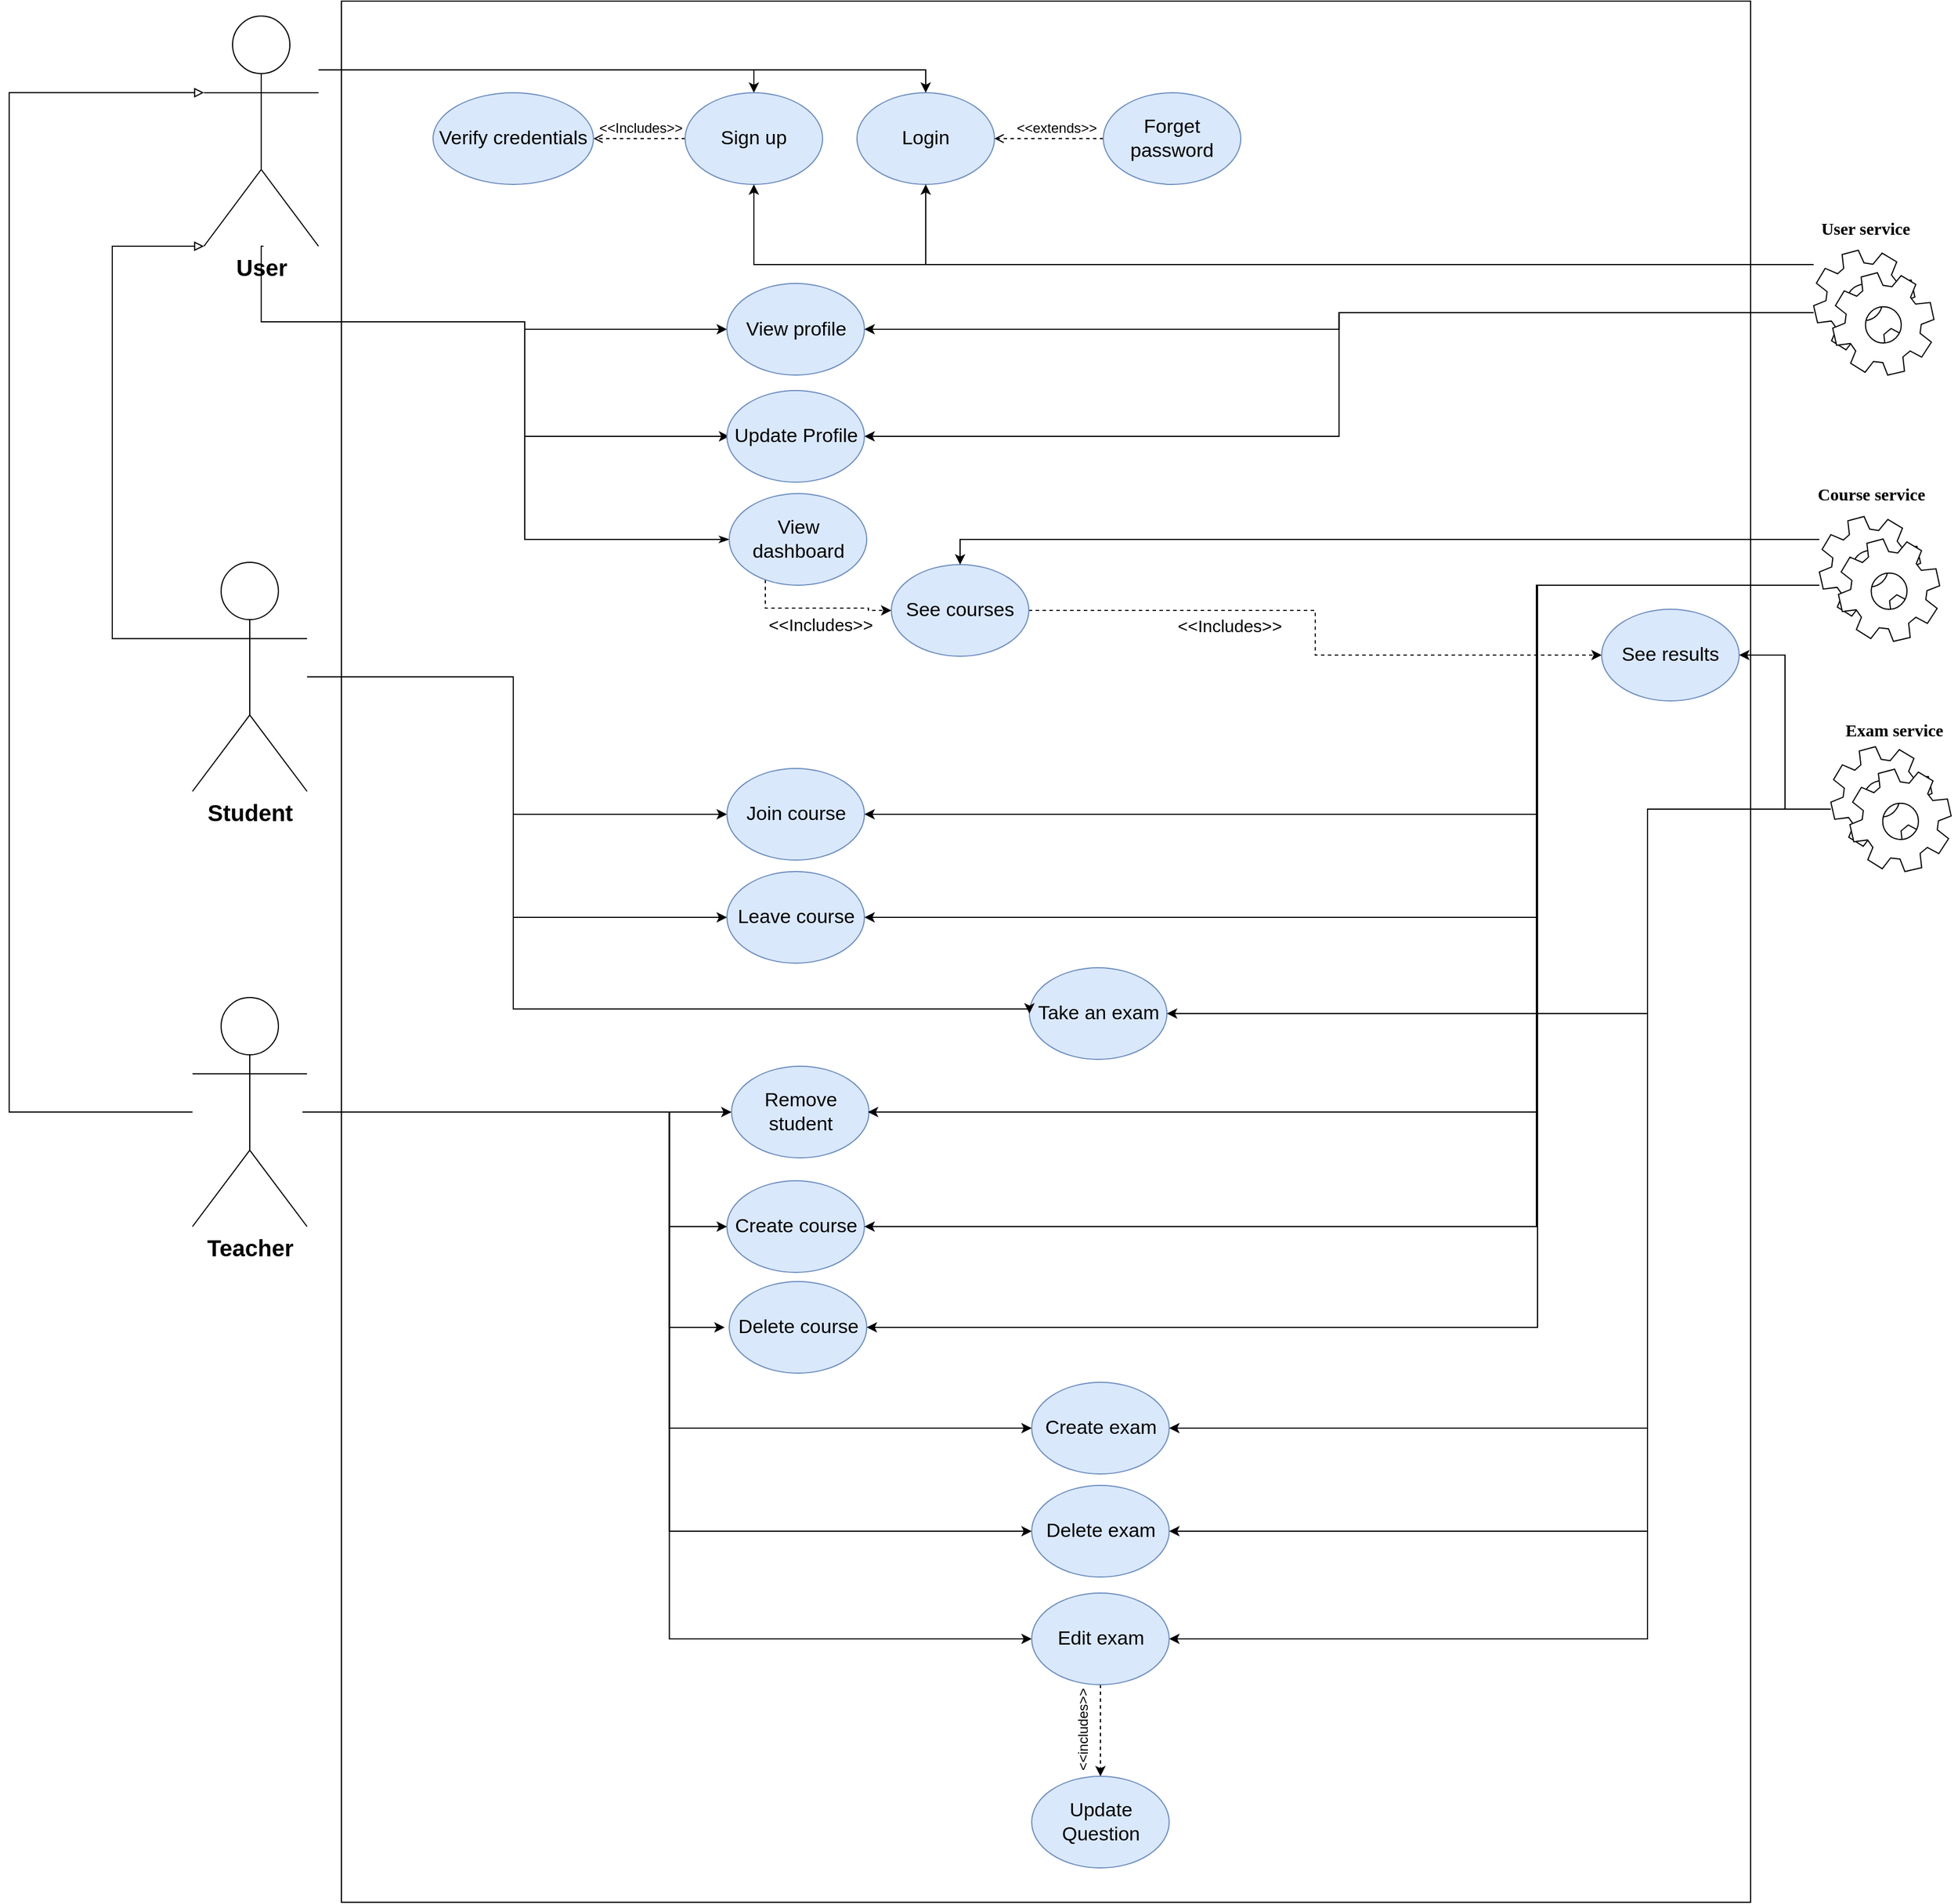 <mxfile version="13.9.9" type="device"><diagram id="ee5e20sq1DrPLYwPdqHG" name="Page-1"><mxGraphModel dx="2914" dy="2140" grid="1" gridSize="10" guides="1" tooltips="1" connect="1" arrows="1" fold="1" page="1" pageScale="1" pageWidth="850" pageHeight="1100" math="0" shadow="0"><root><mxCell id="0"/><mxCell id="1" parent="0"/><mxCell id="jBrUZBKzbNwJ7REFAmKm-282" value="" style="whiteSpace=wrap;html=1;fontSize=20;" parent="1" vertex="1"><mxGeometry x="-490" y="-540" width="1230" height="1660" as="geometry"/></mxCell><mxCell id="HAc-Iax3loYGitJpV6Od-13" style="edgeStyle=orthogonalEdgeStyle;rounded=0;orthogonalLoop=1;jettySize=auto;html=1;entryX=0.5;entryY=0;entryDx=0;entryDy=0;" parent="1" source="jBrUZBKzbNwJ7REFAmKm-224" target="jBrUZBKzbNwJ7REFAmKm-226" edge="1"><mxGeometry relative="1" as="geometry"><Array as="points"><mxPoint x="-130" y="-480"/></Array></mxGeometry></mxCell><mxCell id="HAc-Iax3loYGitJpV6Od-14" style="edgeStyle=orthogonalEdgeStyle;rounded=0;orthogonalLoop=1;jettySize=auto;html=1;entryX=0.5;entryY=0;entryDx=0;entryDy=0;" parent="1" source="jBrUZBKzbNwJ7REFAmKm-224" target="jBrUZBKzbNwJ7REFAmKm-227" edge="1"><mxGeometry relative="1" as="geometry"><Array as="points"><mxPoint x="20" y="-480"/></Array></mxGeometry></mxCell><mxCell id="HAc-Iax3loYGitJpV6Od-16" style="edgeStyle=orthogonalEdgeStyle;rounded=0;orthogonalLoop=1;jettySize=auto;html=1;entryX=0;entryY=0.5;entryDx=0;entryDy=0;" parent="1" source="jBrUZBKzbNwJ7REFAmKm-224" target="HAc-Iax3loYGitJpV6Od-15" edge="1"><mxGeometry relative="1" as="geometry"><Array as="points"><mxPoint x="-560" y="-260"/><mxPoint x="-330" y="-260"/><mxPoint x="-330" y="-254"/></Array></mxGeometry></mxCell><mxCell id="HAc-Iax3loYGitJpV6Od-73" style="edgeStyle=orthogonalEdgeStyle;rounded=0;orthogonalLoop=1;jettySize=auto;html=1;entryX=0;entryY=0.5;entryDx=0;entryDy=0;endArrow=classicThin;endFill=1;" parent="1" source="jBrUZBKzbNwJ7REFAmKm-224" target="HAc-Iax3loYGitJpV6Od-72" edge="1"><mxGeometry relative="1" as="geometry"><Array as="points"><mxPoint x="-560" y="-260"/><mxPoint x="-330" y="-260"/><mxPoint x="-330" y="-70"/></Array></mxGeometry></mxCell><mxCell id="9mJFM5KFHcTzEB1Gvtoo-3" style="edgeStyle=orthogonalEdgeStyle;rounded=0;orthogonalLoop=1;jettySize=auto;html=1;entryX=0;entryY=0.5;entryDx=0;entryDy=0;" parent="1" edge="1"><mxGeometry relative="1" as="geometry"><mxPoint x="-558" y="-326" as="sourcePoint"/><mxPoint x="-151.5" y="-160" as="targetPoint"/><Array as="points"><mxPoint x="-560" y="-326"/><mxPoint x="-560" y="-260"/><mxPoint x="-330" y="-260"/><mxPoint x="-330" y="-160"/></Array></mxGeometry></mxCell><mxCell id="jBrUZBKzbNwJ7REFAmKm-224" value="&lt;font style=&quot;font-size: 20px&quot;&gt;&lt;b&gt;User&lt;/b&gt;&lt;/font&gt;" style="shape=umlActor;verticalLabelPosition=bottom;verticalAlign=top;html=1;" parent="1" vertex="1"><mxGeometry x="-610" y="-527" width="100" height="201" as="geometry"/></mxCell><mxCell id="jBrUZBKzbNwJ7REFAmKm-225" style="edgeStyle=orthogonalEdgeStyle;rounded=0;orthogonalLoop=1;jettySize=auto;html=1;entryX=1;entryY=0.5;entryDx=0;entryDy=0;dashed=1;fontSize=12;endArrow=open;endFill=0;" parent="1" source="jBrUZBKzbNwJ7REFAmKm-226" target="jBrUZBKzbNwJ7REFAmKm-229" edge="1"><mxGeometry relative="1" as="geometry"/></mxCell><mxCell id="jBrUZBKzbNwJ7REFAmKm-226" value="&lt;font style=&quot;font-size: 17px&quot;&gt;Sign up&lt;/font&gt;" style="ellipse;whiteSpace=wrap;html=1;fillColor=#dae8fc;strokeColor=#6c8ebf;" parent="1" vertex="1"><mxGeometry x="-190" y="-460" width="120" height="80" as="geometry"/></mxCell><mxCell id="jBrUZBKzbNwJ7REFAmKm-227" value="&lt;font style=&quot;font-size: 17px&quot;&gt;Login&lt;/font&gt;" style="ellipse;whiteSpace=wrap;html=1;fillColor=#dae8fc;strokeColor=#6c8ebf;" parent="1" vertex="1"><mxGeometry x="-40" y="-460" width="120" height="80" as="geometry"/></mxCell><mxCell id="jBrUZBKzbNwJ7REFAmKm-228" value="&lt;font style=&quot;font-size: 17px&quot;&gt;Take an exam&lt;/font&gt;" style="ellipse;whiteSpace=wrap;html=1;fillColor=#dae8fc;strokeColor=#6c8ebf;" parent="1" vertex="1"><mxGeometry x="110.5" y="304" width="120" height="80" as="geometry"/></mxCell><mxCell id="jBrUZBKzbNwJ7REFAmKm-229" value="&lt;font style=&quot;font-size: 17px&quot;&gt;Verify&amp;nbsp;credentials&lt;/font&gt;" style="ellipse;whiteSpace=wrap;html=1;fillColor=#dae8fc;strokeColor=#6c8ebf;" parent="1" vertex="1"><mxGeometry x="-410" y="-460" width="140" height="80" as="geometry"/></mxCell><mxCell id="jBrUZBKzbNwJ7REFAmKm-230" style="edgeStyle=orthogonalEdgeStyle;rounded=0;orthogonalLoop=1;jettySize=auto;html=1;dashed=1;fontSize=17;endArrow=open;endFill=0;entryX=1;entryY=0.5;entryDx=0;entryDy=0;" parent="1" source="jBrUZBKzbNwJ7REFAmKm-231" target="jBrUZBKzbNwJ7REFAmKm-227" edge="1"><mxGeometry relative="1" as="geometry"><mxPoint x="110" y="181" as="targetPoint"/></mxGeometry></mxCell><mxCell id="jBrUZBKzbNwJ7REFAmKm-231" value="&lt;font style=&quot;font-size: 17px&quot;&gt;Forget password&lt;/font&gt;" style="ellipse;whiteSpace=wrap;html=1;fillColor=#dae8fc;strokeColor=#6c8ebf;" parent="1" vertex="1"><mxGeometry x="175" y="-460" width="120" height="80" as="geometry"/></mxCell><mxCell id="jBrUZBKzbNwJ7REFAmKm-232" value="&lt;font style=&quot;font-size: 12px&quot;&gt;&amp;lt;&amp;lt;Includes&amp;gt;&amp;gt;&lt;/font&gt;" style="text;html=1;align=center;verticalAlign=middle;resizable=0;points=[];autosize=1;strokeColor=none;fillColor=none;fontSize=17;" parent="1" vertex="1"><mxGeometry x="-274" y="-445" width="90" height="30" as="geometry"/></mxCell><mxCell id="jBrUZBKzbNwJ7REFAmKm-233" value="&lt;font style=&quot;font-size: 12px&quot;&gt;&amp;lt;&amp;lt;extends&amp;gt;&amp;gt;&lt;/font&gt;" style="text;html=1;align=center;verticalAlign=middle;resizable=0;points=[];autosize=1;strokeColor=none;fillColor=none;fontSize=17;" parent="1" vertex="1"><mxGeometry x="89" y="-445" width="90" height="30" as="geometry"/></mxCell><mxCell id="jBrUZBKzbNwJ7REFAmKm-235" value="&lt;font style=&quot;font-size: 17px&quot;&gt;Leave course&lt;/font&gt;" style="ellipse;whiteSpace=wrap;html=1;fillColor=#dae8fc;strokeColor=#6c8ebf;" parent="1" vertex="1"><mxGeometry x="-153.5" y="220" width="120" height="80" as="geometry"/></mxCell><mxCell id="jBrUZBKzbNwJ7REFAmKm-242" value="&lt;font style=&quot;font-size: 17px&quot;&gt;Create course&lt;/font&gt;" style="ellipse;whiteSpace=wrap;html=1;fillColor=#dae8fc;strokeColor=#6c8ebf;" parent="1" vertex="1"><mxGeometry x="-153.5" y="490" width="120" height="80" as="geometry"/></mxCell><mxCell id="jBrUZBKzbNwJ7REFAmKm-243" value="&lt;font style=&quot;font-size: 17px&quot;&gt;Delete course&lt;/font&gt;" style="ellipse;whiteSpace=wrap;html=1;fillColor=#dae8fc;strokeColor=#6c8ebf;" parent="1" vertex="1"><mxGeometry x="-151.5" y="578" width="120" height="80" as="geometry"/></mxCell><mxCell id="jBrUZBKzbNwJ7REFAmKm-244" value="&lt;font style=&quot;font-size: 17px&quot;&gt;Create exam&lt;/font&gt;" style="ellipse;whiteSpace=wrap;html=1;fillColor=#dae8fc;strokeColor=#6c8ebf;" parent="1" vertex="1"><mxGeometry x="112.5" y="666" width="120" height="80" as="geometry"/></mxCell><mxCell id="jBrUZBKzbNwJ7REFAmKm-245" value="&lt;span style=&quot;font-size: 17px&quot;&gt;Delete exam&lt;/span&gt;" style="ellipse;whiteSpace=wrap;html=1;fillColor=#dae8fc;strokeColor=#6c8ebf;" parent="1" vertex="1"><mxGeometry x="112.5" y="756" width="120" height="80" as="geometry"/></mxCell><mxCell id="jBrUZBKzbNwJ7REFAmKm-248" value="&lt;span style=&quot;font-size: 17px&quot;&gt;Remove student&lt;/span&gt;" style="ellipse;whiteSpace=wrap;html=1;fillColor=#dae8fc;strokeColor=#6c8ebf;" parent="1" vertex="1"><mxGeometry x="-149.5" y="390" width="120" height="80" as="geometry"/></mxCell><mxCell id="jBrUZBKzbNwJ7REFAmKm-281" style="edgeStyle=orthogonalEdgeStyle;rounded=0;orthogonalLoop=1;jettySize=auto;html=1;entryX=0;entryY=1;entryDx=0;entryDy=0;entryPerimeter=0;fontSize=20;endArrow=block;endFill=0;strokeWidth=1;exitX=0;exitY=0.333;exitDx=0;exitDy=0;exitPerimeter=0;" parent="1" source="jBrUZBKzbNwJ7REFAmKm-261" target="jBrUZBKzbNwJ7REFAmKm-224" edge="1"><mxGeometry relative="1" as="geometry"><Array as="points"><mxPoint x="-690" y="17"/><mxPoint x="-690" y="-326"/></Array></mxGeometry></mxCell><mxCell id="HAc-Iax3loYGitJpV6Od-9" style="edgeStyle=orthogonalEdgeStyle;rounded=0;orthogonalLoop=1;jettySize=auto;html=1;entryX=0;entryY=0.5;entryDx=0;entryDy=0;" parent="1" source="jBrUZBKzbNwJ7REFAmKm-261" target="HAc-Iax3loYGitJpV6Od-4" edge="1"><mxGeometry relative="1" as="geometry"><Array as="points"><mxPoint x="-340" y="50"/><mxPoint x="-340" y="170"/></Array></mxGeometry></mxCell><mxCell id="HAc-Iax3loYGitJpV6Od-10" style="edgeStyle=orthogonalEdgeStyle;rounded=0;orthogonalLoop=1;jettySize=auto;html=1;entryX=0;entryY=0.5;entryDx=0;entryDy=0;" parent="1" source="jBrUZBKzbNwJ7REFAmKm-261" target="jBrUZBKzbNwJ7REFAmKm-235" edge="1"><mxGeometry relative="1" as="geometry"><Array as="points"><mxPoint x="-340" y="50"/><mxPoint x="-340" y="260"/></Array></mxGeometry></mxCell><mxCell id="Mm4SwzC8T0C4S6LBUJiq-19" style="edgeStyle=orthogonalEdgeStyle;rounded=0;orthogonalLoop=1;jettySize=auto;html=1;entryX=0;entryY=0.5;entryDx=0;entryDy=0;endArrow=classic;endFill=1;" edge="1" parent="1" source="jBrUZBKzbNwJ7REFAmKm-261" target="jBrUZBKzbNwJ7REFAmKm-228"><mxGeometry relative="1" as="geometry"><Array as="points"><mxPoint x="-340" y="50"/><mxPoint x="-340" y="340"/><mxPoint x="111" y="340"/></Array></mxGeometry></mxCell><mxCell id="jBrUZBKzbNwJ7REFAmKm-261" value="&lt;font style=&quot;font-size: 20px&quot;&gt;&lt;b&gt;Student&lt;/b&gt;&lt;/font&gt;" style="shape=umlActor;verticalLabelPosition=bottom;verticalAlign=top;html=1;" parent="1" vertex="1"><mxGeometry x="-620" y="-50" width="100" height="200" as="geometry"/></mxCell><mxCell id="HAc-Iax3loYGitJpV6Od-20" style="edgeStyle=orthogonalEdgeStyle;rounded=0;orthogonalLoop=1;jettySize=auto;html=1;entryX=0;entryY=0.5;entryDx=0;entryDy=0;" parent="1" target="jBrUZBKzbNwJ7REFAmKm-242" edge="1"><mxGeometry relative="1" as="geometry"><mxPoint x="-524" y="430.029" as="sourcePoint"/><mxPoint x="-157.5" y="530" as="targetPoint"/><Array as="points"><mxPoint x="-204" y="430"/><mxPoint x="-204" y="530"/></Array></mxGeometry></mxCell><mxCell id="HAc-Iax3loYGitJpV6Od-21" style="edgeStyle=orthogonalEdgeStyle;rounded=0;orthogonalLoop=1;jettySize=auto;html=1;entryX=0;entryY=0.5;entryDx=0;entryDy=0;" parent="1" edge="1"><mxGeometry relative="1" as="geometry"><mxPoint x="-524" y="430.029" as="sourcePoint"/><mxPoint x="-155.5" y="618" as="targetPoint"/><Array as="points"><mxPoint x="-204" y="430"/><mxPoint x="-204" y="618"/></Array></mxGeometry></mxCell><mxCell id="HAc-Iax3loYGitJpV6Od-22" style="edgeStyle=orthogonalEdgeStyle;rounded=0;orthogonalLoop=1;jettySize=auto;html=1;entryX=0;entryY=0.5;entryDx=0;entryDy=0;" parent="1" source="jBrUZBKzbNwJ7REFAmKm-264" target="jBrUZBKzbNwJ7REFAmKm-244" edge="1"><mxGeometry relative="1" as="geometry"/></mxCell><mxCell id="HAc-Iax3loYGitJpV6Od-23" style="edgeStyle=orthogonalEdgeStyle;rounded=0;orthogonalLoop=1;jettySize=auto;html=1;entryX=0;entryY=0.5;entryDx=0;entryDy=0;" parent="1" source="jBrUZBKzbNwJ7REFAmKm-264" target="jBrUZBKzbNwJ7REFAmKm-245" edge="1"><mxGeometry relative="1" as="geometry"/></mxCell><mxCell id="HAc-Iax3loYGitJpV6Od-25" style="edgeStyle=orthogonalEdgeStyle;rounded=0;orthogonalLoop=1;jettySize=auto;html=1;entryX=0;entryY=0.5;entryDx=0;entryDy=0;" parent="1" source="jBrUZBKzbNwJ7REFAmKm-264" target="jBrUZBKzbNwJ7REFAmKm-248" edge="1"><mxGeometry relative="1" as="geometry"/></mxCell><mxCell id="HAc-Iax3loYGitJpV6Od-27" style="edgeStyle=orthogonalEdgeStyle;rounded=0;orthogonalLoop=1;jettySize=auto;html=1;entryX=0;entryY=0.333;entryDx=0;entryDy=0;entryPerimeter=0;endArrow=block;endFill=0;" parent="1" source="jBrUZBKzbNwJ7REFAmKm-264" target="jBrUZBKzbNwJ7REFAmKm-224" edge="1"><mxGeometry relative="1" as="geometry"><mxPoint x="-650" y="-460" as="targetPoint"/><Array as="points"><mxPoint x="-780" y="430"/><mxPoint x="-780" y="-460"/></Array></mxGeometry></mxCell><mxCell id="Mm4SwzC8T0C4S6LBUJiq-26" style="edgeStyle=orthogonalEdgeStyle;rounded=0;orthogonalLoop=1;jettySize=auto;html=1;entryX=0;entryY=0.5;entryDx=0;entryDy=0;endArrow=classic;endFill=1;" edge="1" parent="1" source="jBrUZBKzbNwJ7REFAmKm-264" target="Mm4SwzC8T0C4S6LBUJiq-20"><mxGeometry relative="1" as="geometry"/></mxCell><mxCell id="jBrUZBKzbNwJ7REFAmKm-264" value="&lt;font size=&quot;1&quot;&gt;&lt;span style=&quot;font-size: 20px&quot;&gt;&lt;b&gt;Teacher&lt;/b&gt;&lt;/span&gt;&lt;/font&gt;" style="shape=umlActor;verticalLabelPosition=bottom;verticalAlign=top;html=1;" parent="1" vertex="1"><mxGeometry x="-620" y="330" width="100" height="200" as="geometry"/></mxCell><mxCell id="HAc-Iax3loYGitJpV6Od-4" value="&lt;font style=&quot;font-size: 17px&quot;&gt;Join course&lt;/font&gt;" style="ellipse;whiteSpace=wrap;html=1;fillColor=#dae8fc;strokeColor=#6c8ebf;" parent="1" vertex="1"><mxGeometry x="-153.5" y="130" width="120" height="80" as="geometry"/></mxCell><mxCell id="HAc-Iax3loYGitJpV6Od-15" value="&lt;font style=&quot;font-size: 17px&quot;&gt;View profile&lt;/font&gt;" style="ellipse;whiteSpace=wrap;html=1;fillColor=#dae8fc;strokeColor=#6c8ebf;" parent="1" vertex="1"><mxGeometry x="-153.5" y="-293.5" width="120" height="80" as="geometry"/></mxCell><mxCell id="9mJFM5KFHcTzEB1Gvtoo-17" style="edgeStyle=orthogonalEdgeStyle;rounded=0;orthogonalLoop=1;jettySize=auto;html=1;entryX=1;entryY=0.5;entryDx=0;entryDy=0;strokeWidth=1;" parent="1" source="HAc-Iax3loYGitJpV6Od-59" target="HAc-Iax3loYGitJpV6Od-15" edge="1"><mxGeometry relative="1" as="geometry"/></mxCell><mxCell id="9mJFM5KFHcTzEB1Gvtoo-19" style="edgeStyle=orthogonalEdgeStyle;rounded=0;orthogonalLoop=1;jettySize=auto;html=1;entryX=1;entryY=0.5;entryDx=0;entryDy=0;strokeWidth=1;" parent="1" source="HAc-Iax3loYGitJpV6Od-59" target="9mJFM5KFHcTzEB1Gvtoo-1" edge="1"><mxGeometry relative="1" as="geometry"/></mxCell><mxCell id="Mm4SwzC8T0C4S6LBUJiq-15" style="edgeStyle=orthogonalEdgeStyle;rounded=0;orthogonalLoop=1;jettySize=auto;html=1;entryX=0.5;entryY=1;entryDx=0;entryDy=0;endArrow=classic;endFill=1;" edge="1" parent="1" source="HAc-Iax3loYGitJpV6Od-59" target="jBrUZBKzbNwJ7REFAmKm-227"><mxGeometry relative="1" as="geometry"><Array as="points"><mxPoint x="20" y="-310"/></Array></mxGeometry></mxCell><mxCell id="Mm4SwzC8T0C4S6LBUJiq-16" style="edgeStyle=orthogonalEdgeStyle;rounded=0;orthogonalLoop=1;jettySize=auto;html=1;entryX=0.5;entryY=1;entryDx=0;entryDy=0;endArrow=classic;endFill=1;" edge="1" parent="1" source="HAc-Iax3loYGitJpV6Od-59" target="jBrUZBKzbNwJ7REFAmKm-226"><mxGeometry relative="1" as="geometry"><Array as="points"><mxPoint x="-130" y="-310"/></Array></mxGeometry></mxCell><mxCell id="HAc-Iax3loYGitJpV6Od-59" value="" style="shape=mxgraph.bpmn.service_task;html=1;outlineConnect=0;" parent="1" vertex="1"><mxGeometry x="795" y="-322.5" width="105" height="109" as="geometry"/></mxCell><mxCell id="HAc-Iax3loYGitJpV6Od-60" value="&lt;b&gt;&lt;font face=&quot;Tahoma&quot; style=&quot;font-size: 15px&quot;&gt;User service&lt;/font&gt;&lt;/b&gt;" style="text;html=1;align=center;verticalAlign=middle;resizable=0;points=[];autosize=1;" parent="1" vertex="1"><mxGeometry x="785" y="-352.5" width="110" height="20" as="geometry"/></mxCell><mxCell id="9mJFM5KFHcTzEB1Gvtoo-22" style="edgeStyle=orthogonalEdgeStyle;rounded=0;orthogonalLoop=1;jettySize=auto;html=1;entryX=0;entryY=0.5;entryDx=0;entryDy=0;strokeWidth=1;dashed=1;" parent="1" source="HAc-Iax3loYGitJpV6Od-72" target="9mJFM5KFHcTzEB1Gvtoo-20" edge="1"><mxGeometry relative="1" as="geometry"><Array as="points"><mxPoint x="-120" y="-10"/><mxPoint x="-30" y="-10"/><mxPoint x="-30" y="-8"/></Array></mxGeometry></mxCell><mxCell id="HAc-Iax3loYGitJpV6Od-72" value="&lt;font style=&quot;font-size: 17px&quot;&gt;View dashboard&lt;/font&gt;" style="ellipse;whiteSpace=wrap;html=1;fillColor=#dae8fc;strokeColor=#6c8ebf;" parent="1" vertex="1"><mxGeometry x="-151.5" y="-110" width="120" height="80" as="geometry"/></mxCell><mxCell id="9mJFM5KFHcTzEB1Gvtoo-1" value="&lt;span style=&quot;font-size: 17px&quot;&gt;Update Profile&lt;br&gt;&lt;/span&gt;" style="ellipse;whiteSpace=wrap;html=1;fillColor=#dae8fc;strokeColor=#6c8ebf;" parent="1" vertex="1"><mxGeometry x="-153.5" y="-200" width="120" height="80" as="geometry"/></mxCell><mxCell id="9mJFM5KFHcTzEB1Gvtoo-25" style="edgeStyle=orthogonalEdgeStyle;rounded=0;orthogonalLoop=1;jettySize=auto;html=1;entryX=0;entryY=0.5;entryDx=0;entryDy=0;dashed=1;strokeWidth=1;" parent="1" source="9mJFM5KFHcTzEB1Gvtoo-20" target="9mJFM5KFHcTzEB1Gvtoo-21" edge="1"><mxGeometry relative="1" as="geometry"/></mxCell><mxCell id="9mJFM5KFHcTzEB1Gvtoo-20" value="&lt;font style=&quot;font-size: 17px&quot;&gt;See courses&lt;br&gt;&lt;/font&gt;" style="ellipse;whiteSpace=wrap;html=1;fillColor=#dae8fc;strokeColor=#6c8ebf;" parent="1" vertex="1"><mxGeometry x="-10" y="-48" width="120" height="80" as="geometry"/></mxCell><mxCell id="9mJFM5KFHcTzEB1Gvtoo-21" value="&lt;span style=&quot;font-size: 17px&quot;&gt;See results&lt;/span&gt;" style="ellipse;whiteSpace=wrap;html=1;fillColor=#dae8fc;strokeColor=#6c8ebf;" parent="1" vertex="1"><mxGeometry x="610" y="-9" width="120" height="80" as="geometry"/></mxCell><mxCell id="9mJFM5KFHcTzEB1Gvtoo-24" value="&lt;font style=&quot;font-size: 15px&quot;&gt;&amp;lt;&amp;lt;Includes&amp;gt;&amp;gt;&lt;/font&gt;" style="text;html=1;align=center;verticalAlign=middle;resizable=0;points=[];autosize=1;strokeColor=none;fillColor=none;fontSize=17;" parent="1" vertex="1"><mxGeometry x="-127.5" y="-10" width="110" height="30" as="geometry"/></mxCell><mxCell id="9mJFM5KFHcTzEB1Gvtoo-26" value="&lt;font style=&quot;font-size: 15px&quot;&gt;&amp;lt;&amp;lt;Includes&amp;gt;&amp;gt;&lt;/font&gt;" style="text;html=1;align=center;verticalAlign=middle;resizable=0;points=[];autosize=1;strokeColor=none;fillColor=none;fontSize=17;" parent="1" vertex="1"><mxGeometry x="230" y="-9" width="110" height="30" as="geometry"/></mxCell><mxCell id="Mm4SwzC8T0C4S6LBUJiq-37" style="edgeStyle=orthogonalEdgeStyle;rounded=0;orthogonalLoop=1;jettySize=auto;html=1;entryX=1;entryY=0.5;entryDx=0;entryDy=0;endArrow=classic;endFill=1;" edge="1" parent="1" source="9mJFM5KFHcTzEB1Gvtoo-33" target="9mJFM5KFHcTzEB1Gvtoo-21"><mxGeometry relative="1" as="geometry"/></mxCell><mxCell id="Mm4SwzC8T0C4S6LBUJiq-38" style="edgeStyle=orthogonalEdgeStyle;rounded=0;orthogonalLoop=1;jettySize=auto;html=1;entryX=1;entryY=0.5;entryDx=0;entryDy=0;endArrow=classic;endFill=1;" edge="1" parent="1" source="9mJFM5KFHcTzEB1Gvtoo-33" target="jBrUZBKzbNwJ7REFAmKm-228"><mxGeometry relative="1" as="geometry"><Array as="points"><mxPoint x="650" y="166"/><mxPoint x="650" y="344"/></Array></mxGeometry></mxCell><mxCell id="Mm4SwzC8T0C4S6LBUJiq-39" style="edgeStyle=orthogonalEdgeStyle;rounded=0;orthogonalLoop=1;jettySize=auto;html=1;entryX=1;entryY=0.5;entryDx=0;entryDy=0;endArrow=classic;endFill=1;" edge="1" parent="1" source="9mJFM5KFHcTzEB1Gvtoo-33" target="jBrUZBKzbNwJ7REFAmKm-244"><mxGeometry relative="1" as="geometry"><Array as="points"><mxPoint x="650" y="166"/><mxPoint x="650" y="706"/></Array></mxGeometry></mxCell><mxCell id="Mm4SwzC8T0C4S6LBUJiq-40" style="edgeStyle=orthogonalEdgeStyle;rounded=0;orthogonalLoop=1;jettySize=auto;html=1;entryX=1;entryY=0.5;entryDx=0;entryDy=0;endArrow=classic;endFill=1;" edge="1" parent="1" source="9mJFM5KFHcTzEB1Gvtoo-33" target="jBrUZBKzbNwJ7REFAmKm-245"><mxGeometry relative="1" as="geometry"><Array as="points"><mxPoint x="650" y="166"/><mxPoint x="650" y="796"/></Array></mxGeometry></mxCell><mxCell id="Mm4SwzC8T0C4S6LBUJiq-41" style="edgeStyle=orthogonalEdgeStyle;rounded=0;orthogonalLoop=1;jettySize=auto;html=1;endArrow=classic;endFill=1;entryX=1;entryY=0.5;entryDx=0;entryDy=0;" edge="1" parent="1" source="9mJFM5KFHcTzEB1Gvtoo-33" target="Mm4SwzC8T0C4S6LBUJiq-20"><mxGeometry relative="1" as="geometry"><mxPoint x="550" y="900" as="targetPoint"/><Array as="points"><mxPoint x="650" y="166"/><mxPoint x="650" y="890"/></Array></mxGeometry></mxCell><mxCell id="9mJFM5KFHcTzEB1Gvtoo-33" value="" style="shape=mxgraph.bpmn.service_task;html=1;outlineConnect=0;" parent="1" vertex="1"><mxGeometry x="810" y="111" width="105" height="109" as="geometry"/></mxCell><mxCell id="9mJFM5KFHcTzEB1Gvtoo-34" value="&lt;b&gt;&lt;font face=&quot;Tahoma&quot; style=&quot;font-size: 15px&quot;&gt;Exam service&lt;/font&gt;&lt;/b&gt;" style="text;html=1;align=center;verticalAlign=middle;resizable=0;points=[];autosize=1;" parent="1" vertex="1"><mxGeometry x="810" y="85.5" width="110" height="20" as="geometry"/></mxCell><mxCell id="Mm4SwzC8T0C4S6LBUJiq-28" style="edgeStyle=orthogonalEdgeStyle;rounded=0;orthogonalLoop=1;jettySize=auto;html=1;entryX=0.5;entryY=0;entryDx=0;entryDy=0;endArrow=classic;endFill=1;" edge="1" parent="1" source="Mm4SwzC8T0C4S6LBUJiq-5" target="9mJFM5KFHcTzEB1Gvtoo-20"><mxGeometry relative="1" as="geometry"><Array as="points"><mxPoint x="50" y="-70"/></Array></mxGeometry></mxCell><mxCell id="Mm4SwzC8T0C4S6LBUJiq-29" style="edgeStyle=orthogonalEdgeStyle;rounded=0;orthogonalLoop=1;jettySize=auto;html=1;entryX=1;entryY=0.5;entryDx=0;entryDy=0;endArrow=classic;endFill=1;" edge="1" parent="1" source="Mm4SwzC8T0C4S6LBUJiq-5" target="HAc-Iax3loYGitJpV6Od-4"><mxGeometry relative="1" as="geometry"><Array as="points"><mxPoint x="553" y="-30"/><mxPoint x="553" y="170"/></Array></mxGeometry></mxCell><mxCell id="Mm4SwzC8T0C4S6LBUJiq-30" style="edgeStyle=orthogonalEdgeStyle;rounded=0;orthogonalLoop=1;jettySize=auto;html=1;entryX=1;entryY=0.5;entryDx=0;entryDy=0;endArrow=classic;endFill=1;" edge="1" parent="1" source="Mm4SwzC8T0C4S6LBUJiq-5" target="jBrUZBKzbNwJ7REFAmKm-235"><mxGeometry relative="1" as="geometry"><Array as="points"><mxPoint x="553" y="-30"/><mxPoint x="553" y="260"/></Array></mxGeometry></mxCell><mxCell id="Mm4SwzC8T0C4S6LBUJiq-31" style="edgeStyle=orthogonalEdgeStyle;rounded=0;orthogonalLoop=1;jettySize=auto;html=1;entryX=1;entryY=0.5;entryDx=0;entryDy=0;endArrow=classic;endFill=1;" edge="1" parent="1" source="Mm4SwzC8T0C4S6LBUJiq-5"><mxGeometry relative="1" as="geometry"><mxPoint x="1139" y="-30" as="sourcePoint"/><mxPoint x="-30.5" y="430" as="targetPoint"/><Array as="points"><mxPoint x="554" y="-30"/><mxPoint x="554" y="430"/></Array></mxGeometry></mxCell><mxCell id="Mm4SwzC8T0C4S6LBUJiq-32" style="edgeStyle=orthogonalEdgeStyle;rounded=0;orthogonalLoop=1;jettySize=auto;html=1;entryX=1;entryY=0.5;entryDx=0;entryDy=0;endArrow=classic;endFill=1;" edge="1" parent="1" source="Mm4SwzC8T0C4S6LBUJiq-5" target="jBrUZBKzbNwJ7REFAmKm-242"><mxGeometry relative="1" as="geometry"><Array as="points"><mxPoint x="553" y="-30"/><mxPoint x="553" y="530"/></Array></mxGeometry></mxCell><mxCell id="Mm4SwzC8T0C4S6LBUJiq-36" style="edgeStyle=orthogonalEdgeStyle;rounded=0;orthogonalLoop=1;jettySize=auto;html=1;entryX=1;entryY=0.5;entryDx=0;entryDy=0;endArrow=classic;endFill=1;" edge="1" parent="1" source="Mm4SwzC8T0C4S6LBUJiq-5" target="jBrUZBKzbNwJ7REFAmKm-243"><mxGeometry relative="1" as="geometry"><Array as="points"><mxPoint x="554" y="-30"/><mxPoint x="554" y="618"/></Array></mxGeometry></mxCell><mxCell id="Mm4SwzC8T0C4S6LBUJiq-5" value="" style="shape=mxgraph.bpmn.service_task;html=1;outlineConnect=0;" vertex="1" parent="1"><mxGeometry x="800" y="-90" width="105" height="109" as="geometry"/></mxCell><mxCell id="Mm4SwzC8T0C4S6LBUJiq-6" value="&lt;b&gt;&lt;font face=&quot;Tahoma&quot; style=&quot;font-size: 15px&quot;&gt;Course service&lt;/font&gt;&lt;/b&gt;" style="text;html=1;align=center;verticalAlign=middle;resizable=0;points=[];autosize=1;" vertex="1" parent="1"><mxGeometry x="780" y="-120" width="130" height="20" as="geometry"/></mxCell><mxCell id="Mm4SwzC8T0C4S6LBUJiq-23" style="edgeStyle=orthogonalEdgeStyle;rounded=0;orthogonalLoop=1;jettySize=auto;html=1;entryX=0.5;entryY=0;entryDx=0;entryDy=0;endArrow=classic;endFill=1;dashed=1;" edge="1" parent="1" source="Mm4SwzC8T0C4S6LBUJiq-20" target="Mm4SwzC8T0C4S6LBUJiq-22"><mxGeometry relative="1" as="geometry"/></mxCell><mxCell id="Mm4SwzC8T0C4S6LBUJiq-20" value="&lt;span style=&quot;font-size: 17px&quot;&gt;Edit exam&lt;/span&gt;" style="ellipse;whiteSpace=wrap;html=1;fillColor=#dae8fc;strokeColor=#6c8ebf;" vertex="1" parent="1"><mxGeometry x="112.5" y="850" width="120" height="80" as="geometry"/></mxCell><mxCell id="Mm4SwzC8T0C4S6LBUJiq-22" value="&lt;span style=&quot;font-size: 17px&quot;&gt;Update Question&lt;/span&gt;" style="ellipse;whiteSpace=wrap;html=1;fillColor=#dae8fc;strokeColor=#6c8ebf;" vertex="1" parent="1"><mxGeometry x="112.5" y="1010" width="120" height="80" as="geometry"/></mxCell><mxCell id="Mm4SwzC8T0C4S6LBUJiq-24" value="&amp;lt;&amp;lt;includes&amp;gt;&amp;gt;" style="text;html=1;align=center;verticalAlign=middle;resizable=0;points=[];autosize=1;rotation=-90;" vertex="1" parent="1"><mxGeometry x="112.5" y="960" width="90" height="20" as="geometry"/></mxCell></root></mxGraphModel></diagram></mxfile>